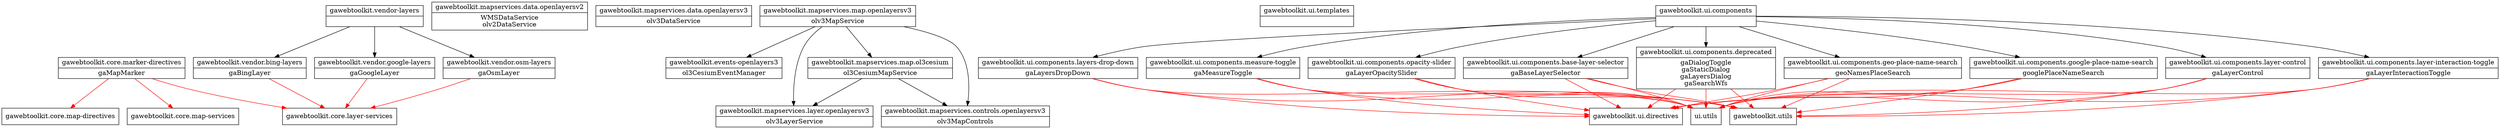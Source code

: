 digraph dependencies{
  node[shape="record"]
  "gawebtoolkit.core.marker-directives"[label="{gawebtoolkit.core.marker-directives|gaMapMarker}"] 
  "gawebtoolkit.mapservices.data.openlayersv2"[label="{gawebtoolkit.mapservices.data.openlayersv2|WMSDataService\nolv2DataService}"] 
  "gawebtoolkit.mapservices.data.openlayersv3"[label="{gawebtoolkit.mapservices.data.openlayersv3|olv3DataService}"] 
  "gawebtoolkit.events-openlayers3"[label="{gawebtoolkit.events-openlayers3|ol3CesiumEventManager}"] 
  "gawebtoolkit.mapservices.layer.openlayersv3"[label="{gawebtoolkit.mapservices.layer.openlayersv3|olv3LayerService}"] 
  "gawebtoolkit.mapservices.controls.openlayersv3"[label="{gawebtoolkit.mapservices.controls.openlayersv3|olv3MapControls}"] 
  "gawebtoolkit.mapservices.map.ol3cesium"[label="{gawebtoolkit.mapservices.map.ol3cesium|ol3CesiumMapService}"] 
  "gawebtoolkit.mapservices.map.openlayersv3"[label="{gawebtoolkit.mapservices.map.openlayersv3|olv3MapService}"] 
  "gawebtoolkit.ui.templates"[label="{gawebtoolkit.ui.templates|}"] 
  "gawebtoolkit.ui.components.base-layer-selector"[label="{gawebtoolkit.ui.components.base-layer-selector|gaBaseLayerSelector}"] 
  "gawebtoolkit.ui.components"[label="{gawebtoolkit.ui.components|}"] 
  "gawebtoolkit.ui.components.deprecated"[label="{gawebtoolkit.ui.components.deprecated|gaDialogToggle\ngaStaticDialog\ngaLayersDialog\ngaSearchWfs}"] 
  "gawebtoolkit.ui.components.geo-place-name-search"[label="{gawebtoolkit.ui.components.geo-place-name-search|geoNamesPlaceSearch}"] 
  "gawebtoolkit.ui.components.google-place-name-search"[label="{gawebtoolkit.ui.components.google-place-name-search|googlePlaceNameSearch}"] 
  "gawebtoolkit.ui.components.layer-control"[label="{gawebtoolkit.ui.components.layer-control|gaLayerControl}"] 
  "gawebtoolkit.ui.components.layer-interaction-toggle"[label="{gawebtoolkit.ui.components.layer-interaction-toggle|gaLayerInteractionToggle}"] 
  "gawebtoolkit.ui.components.layers-drop-down"[label="{gawebtoolkit.ui.components.layers-drop-down|gaLayersDropDown}"] 
  "gawebtoolkit.ui.components.measure-toggle"[label="{gawebtoolkit.ui.components.measure-toggle|gaMeasureToggle}"] 
  "gawebtoolkit.ui.components.opacity-slider"[label="{gawebtoolkit.ui.components.opacity-slider|gaLayerOpacitySlider}"] 
  "gawebtoolkit.vendor.bing-layers"[label="{gawebtoolkit.vendor.bing-layers|gaBingLayer}"] 
  "gawebtoolkit.vendor.google-layers"[label="{gawebtoolkit.vendor.google-layers|gaGoogleLayer}"] 
  "gawebtoolkit.vendor.osm-layers"[label="{gawebtoolkit.vendor.osm-layers|gaOsmLayer}"] 
  "gawebtoolkit.vendor-layers"[label="{gawebtoolkit.vendor-layers|}"] 


  "gawebtoolkit.core.marker-directives" -> "gawebtoolkit.core.map-directives"  [color="red"]
  "gawebtoolkit.core.marker-directives" -> "gawebtoolkit.core.map-services"  [color="red"]
  "gawebtoolkit.core.marker-directives" -> "gawebtoolkit.core.layer-services"  [color="red"]
  "gawebtoolkit.mapservices.map.ol3cesium" -> "gawebtoolkit.mapservices.layer.openlayersv3"  [color="black"]
  "gawebtoolkit.mapservices.map.ol3cesium" -> "gawebtoolkit.mapservices.controls.openlayersv3"  [color="black"]
  "gawebtoolkit.mapservices.map.openlayersv3" -> "gawebtoolkit.mapservices.layer.openlayersv3"  [color="black"]
  "gawebtoolkit.mapservices.map.openlayersv3" -> "gawebtoolkit.mapservices.controls.openlayersv3"  [color="black"]
  "gawebtoolkit.mapservices.map.openlayersv3" -> "gawebtoolkit.mapservices.map.ol3cesium"  [color="black"]
  "gawebtoolkit.mapservices.map.openlayersv3" -> "gawebtoolkit.events-openlayers3"  [color="black"]
  "gawebtoolkit.ui.components.base-layer-selector" -> "gawebtoolkit.ui.directives"  [color="red"]
  "gawebtoolkit.ui.components.base-layer-selector" -> "ui.utils"  [color="red"]
  "gawebtoolkit.ui.components.base-layer-selector" -> "gawebtoolkit.utils"  [color="red"]
  "gawebtoolkit.ui.components" -> "gawebtoolkit.ui.components.opacity-slider"  [color="black"]
  "gawebtoolkit.ui.components" -> "gawebtoolkit.ui.components.layer-control"  [color="black"]
  "gawebtoolkit.ui.components" -> "gawebtoolkit.ui.components.layers-drop-down"  [color="black"]
  "gawebtoolkit.ui.components" -> "gawebtoolkit.ui.components.base-layer-selector"  [color="black"]
  "gawebtoolkit.ui.components" -> "gawebtoolkit.ui.components.google-place-name-search"  [color="black"]
  "gawebtoolkit.ui.components" -> "gawebtoolkit.ui.components.geo-place-name-search"  [color="black"]
  "gawebtoolkit.ui.components" -> "gawebtoolkit.ui.components.layer-interaction-toggle"  [color="black"]
  "gawebtoolkit.ui.components" -> "gawebtoolkit.ui.components.deprecated"  [color="black"]
  "gawebtoolkit.ui.components" -> "gawebtoolkit.ui.components.measure-toggle"  [color="black"]
  "gawebtoolkit.ui.components.deprecated" -> "gawebtoolkit.ui.directives"  [color="red"]
  "gawebtoolkit.ui.components.deprecated" -> "ui.utils"  [color="red"]
  "gawebtoolkit.ui.components.deprecated" -> "gawebtoolkit.utils"  [color="red"]
  "gawebtoolkit.ui.components.geo-place-name-search" -> "gawebtoolkit.ui.directives"  [color="red"]
  "gawebtoolkit.ui.components.geo-place-name-search" -> "ui.utils"  [color="red"]
  "gawebtoolkit.ui.components.geo-place-name-search" -> "gawebtoolkit.utils"  [color="red"]
  "gawebtoolkit.ui.components.google-place-name-search" -> "gawebtoolkit.ui.directives"  [color="red"]
  "gawebtoolkit.ui.components.google-place-name-search" -> "ui.utils"  [color="red"]
  "gawebtoolkit.ui.components.google-place-name-search" -> "gawebtoolkit.utils"  [color="red"]
  "gawebtoolkit.ui.components.layer-control" -> "gawebtoolkit.ui.directives"  [color="red"]
  "gawebtoolkit.ui.components.layer-control" -> "ui.utils"  [color="red"]
  "gawebtoolkit.ui.components.layer-control" -> "gawebtoolkit.utils"  [color="red"]
  "gawebtoolkit.ui.components.layer-interaction-toggle" -> "gawebtoolkit.ui.directives"  [color="red"]
  "gawebtoolkit.ui.components.layer-interaction-toggle" -> "ui.utils"  [color="red"]
  "gawebtoolkit.ui.components.layer-interaction-toggle" -> "gawebtoolkit.utils"  [color="red"]
  "gawebtoolkit.ui.components.layers-drop-down" -> "gawebtoolkit.ui.directives"  [color="red"]
  "gawebtoolkit.ui.components.layers-drop-down" -> "ui.utils"  [color="red"]
  "gawebtoolkit.ui.components.layers-drop-down" -> "gawebtoolkit.utils"  [color="red"]
  "gawebtoolkit.ui.components.measure-toggle" -> "gawebtoolkit.ui.directives"  [color="red"]
  "gawebtoolkit.ui.components.measure-toggle" -> "ui.utils"  [color="red"]
  "gawebtoolkit.ui.components.measure-toggle" -> "gawebtoolkit.utils"  [color="red"]
  "gawebtoolkit.ui.components.opacity-slider" -> "gawebtoolkit.ui.directives"  [color="red"]
  "gawebtoolkit.ui.components.opacity-slider" -> "ui.utils"  [color="red"]
  "gawebtoolkit.ui.components.opacity-slider" -> "gawebtoolkit.utils"  [color="red"]
  "gawebtoolkit.vendor.bing-layers" -> "gawebtoolkit.core.layer-services"  [color="red"]
  "gawebtoolkit.vendor.google-layers" -> "gawebtoolkit.core.layer-services"  [color="red"]
  "gawebtoolkit.vendor.osm-layers" -> "gawebtoolkit.core.layer-services"  [color="red"]
  "gawebtoolkit.vendor-layers" -> "gawebtoolkit.vendor.google-layers"  [color="black"]
  "gawebtoolkit.vendor-layers" -> "gawebtoolkit.vendor.bing-layers"  [color="black"]
  "gawebtoolkit.vendor-layers" -> "gawebtoolkit.vendor.osm-layers"  [color="black"]
 }